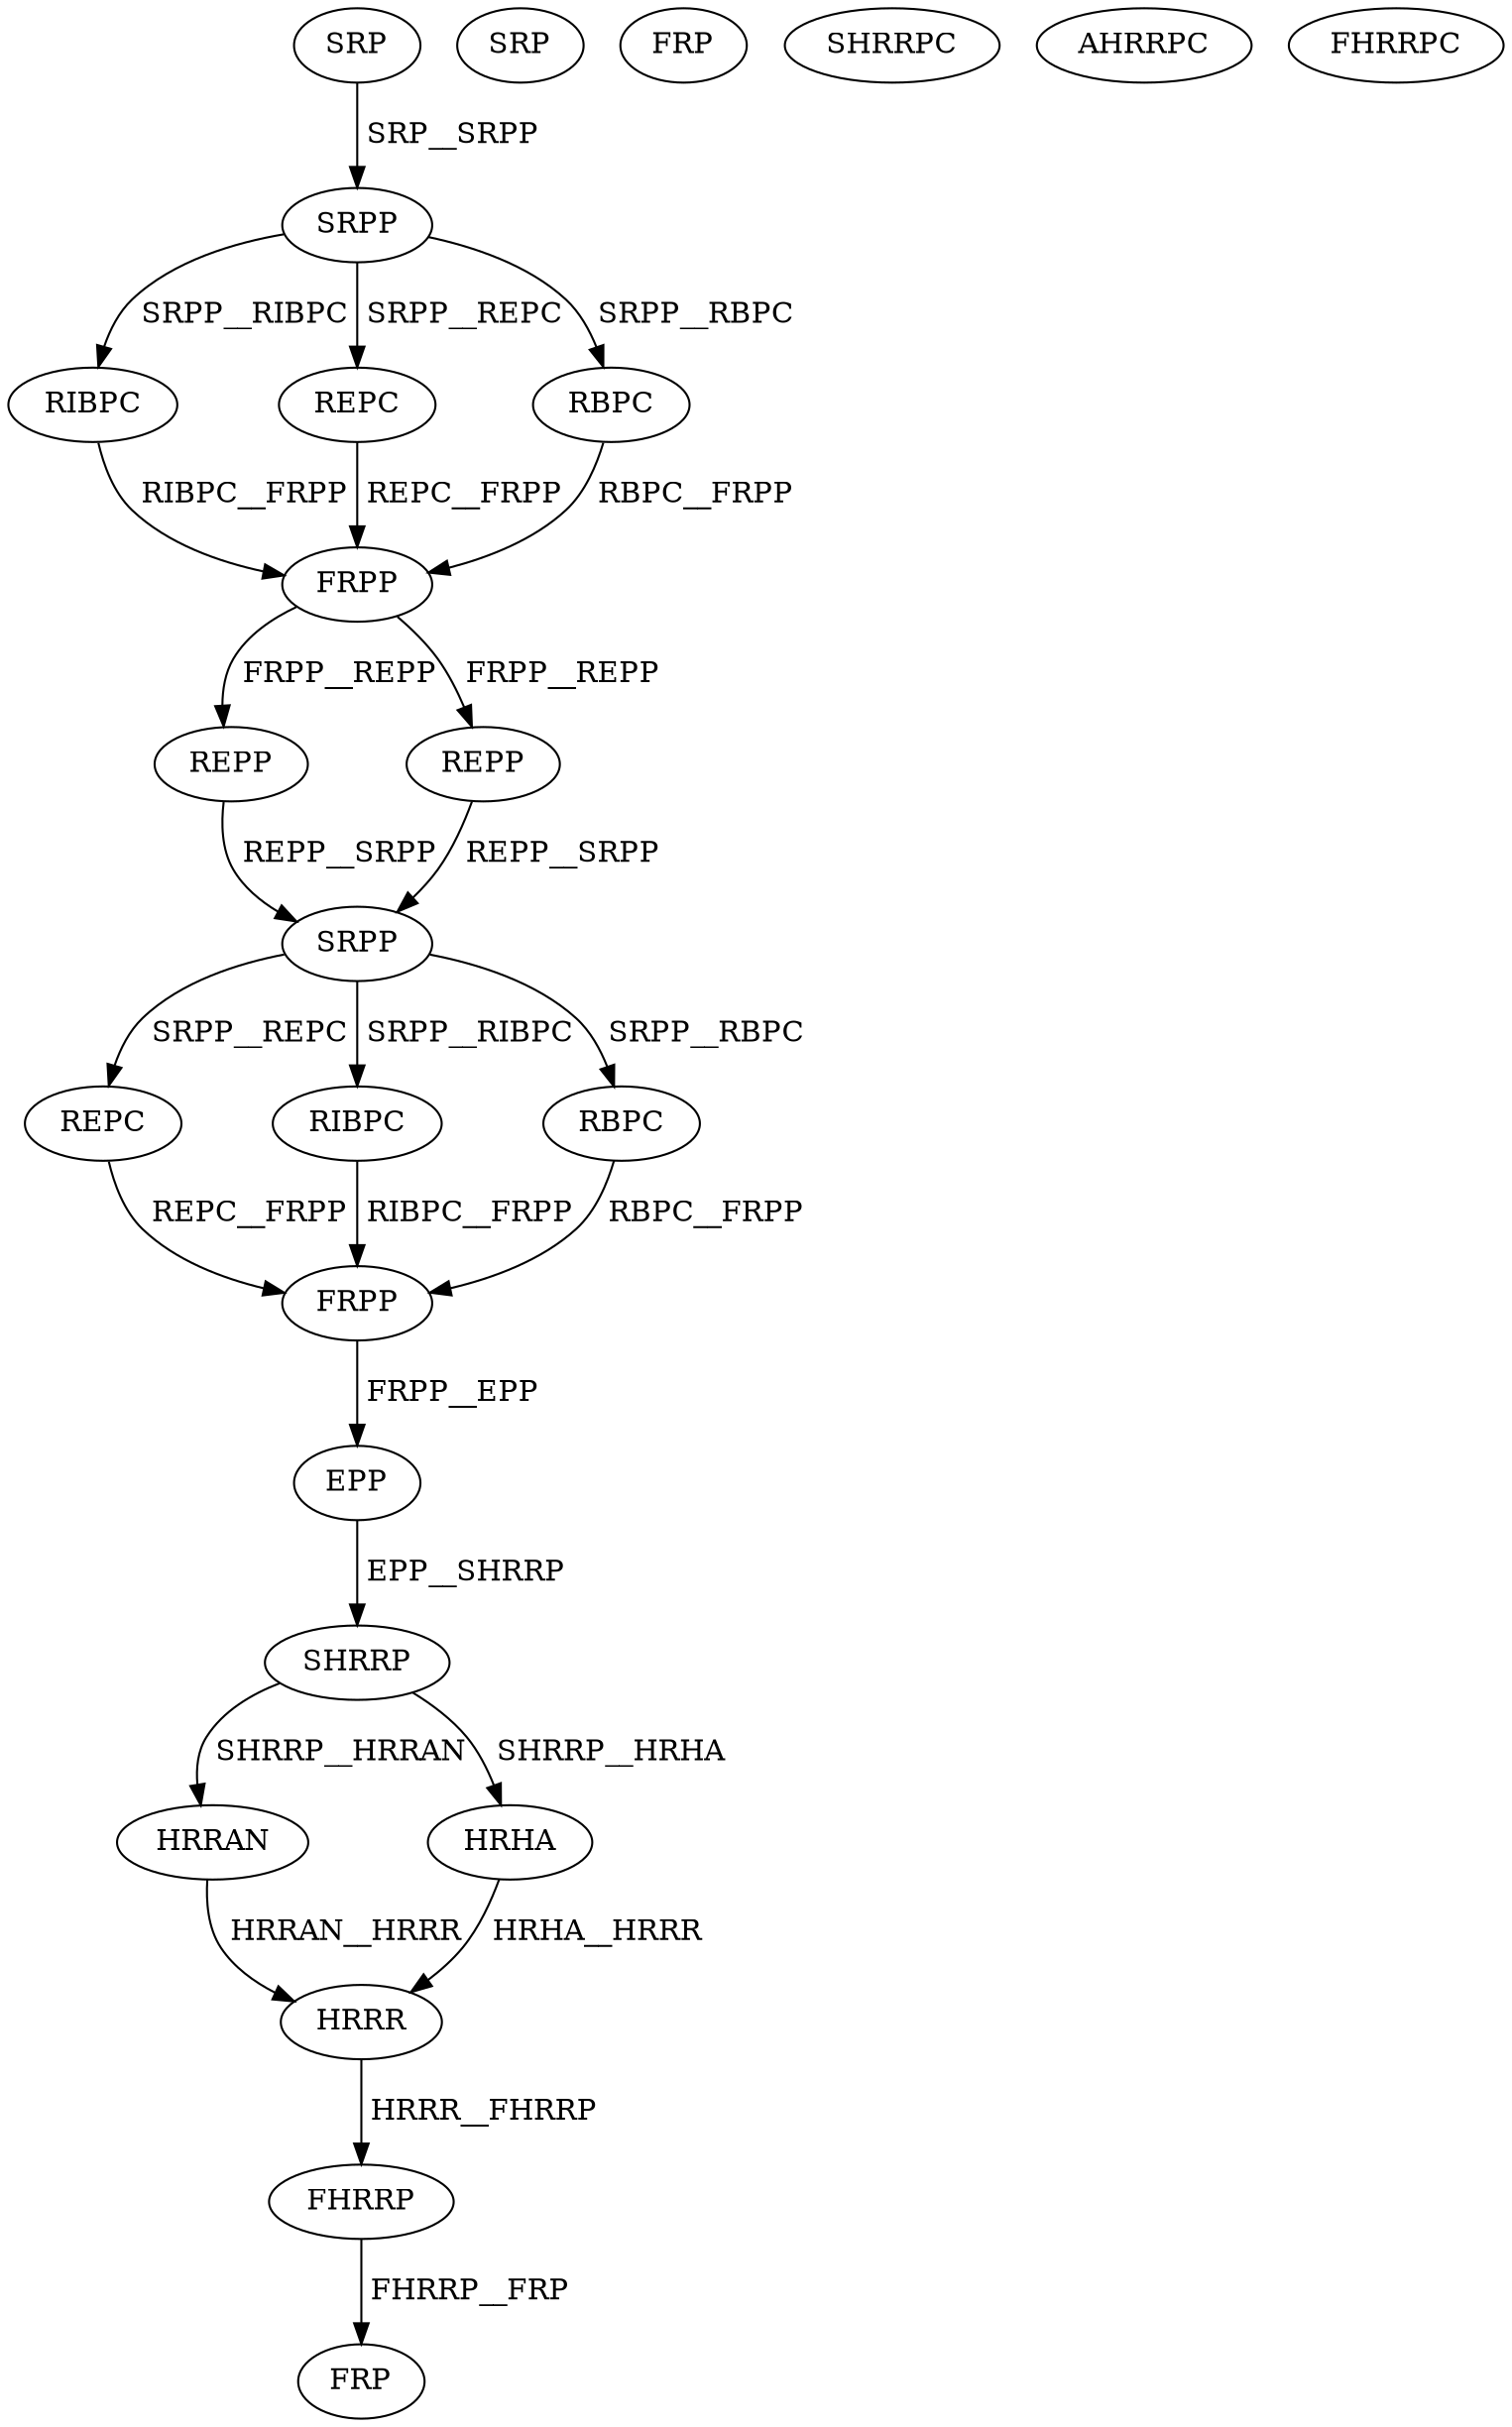 digraph G { 
1 [label="SRP",color=black,fontcolor=black];
2 [label="SRPP",color=black,fontcolor=black];
3 [label="RIBPC",color=black,fontcolor=black];
4 [label="REPC",color=black,fontcolor=black];
5 [label="RBPC",color=black,fontcolor=black];
6 [label="FRPP",color=black,fontcolor=black];
7 [label="REPP",color=black,fontcolor=black];
8 [label="REPP",color=black,fontcolor=black];
9 [label="SRPP",color=black,fontcolor=black];
10 [label="REPC",color=black,fontcolor=black];
11 [label="RIBPC",color=black,fontcolor=black];
12 [label="RBPC",color=black,fontcolor=black];
13 [label="FRPP",color=black,fontcolor=black];
14 [label="EPP",color=black,fontcolor=black];
15 [label="SHRRP",color=black,fontcolor=black];
16 [label="SRP",color=black,fontcolor=black];
17 [label="FRP",color=black,fontcolor=black];
18 [label="SHRRPC",color=black,fontcolor=black];
19 [label="HRRAN",color=black,fontcolor=black];
20 [label="HRHA",color=black,fontcolor=black];
21 [label="AHRRPC",color=black,fontcolor=black];
22 [label="FHRRPC",color=black,fontcolor=black];
23 [label="HRRR",color=black,fontcolor=black];
24 [label="FHRRP",color=black,fontcolor=black];
25 [label="FRP",color=black,fontcolor=black];
1->2[label=" SRP__SRPP",color=black,fontcolor=black];
2->3[label=" SRPP__RIBPC",color=black,fontcolor=black];
2->4[label=" SRPP__REPC",color=black,fontcolor=black];
2->5[label=" SRPP__RBPC",color=black,fontcolor=black];
3->6[label=" RIBPC__FRPP",color=black,fontcolor=black];
4->6[label=" REPC__FRPP",color=black,fontcolor=black];
5->6[label=" RBPC__FRPP",color=black,fontcolor=black];
6->7[label=" FRPP__REPP",color=black,fontcolor=black];
6->8[label=" FRPP__REPP",color=black,fontcolor=black];
7->9[label=" REPP__SRPP",color=black,fontcolor=black];
8->9[label=" REPP__SRPP",color=black,fontcolor=black];
9->10[label=" SRPP__REPC",color=black,fontcolor=black];
9->11[label=" SRPP__RIBPC",color=black,fontcolor=black];
9->12[label=" SRPP__RBPC",color=black,fontcolor=black];
10->13[label=" REPC__FRPP",color=black,fontcolor=black];
11->13[label=" RIBPC__FRPP",color=black,fontcolor=black];
12->13[label=" RBPC__FRPP",color=black,fontcolor=black];
13->14[label=" FRPP__EPP",color=black,fontcolor=black];
14->15[label=" EPP__SHRRP",color=black,fontcolor=black];
15->19[label=" SHRRP__HRRAN",color=black,fontcolor=black];
15->20[label=" SHRRP__HRHA",color=black,fontcolor=black];
19->23[label=" HRRAN__HRRR",color=black,fontcolor=black];
20->23[label=" HRHA__HRRR",color=black,fontcolor=black];
23->24[label=" HRRR__FHRRP",color=black,fontcolor=black];
24->25[label=" FHRRP__FRP",color=black,fontcolor=black];
}

